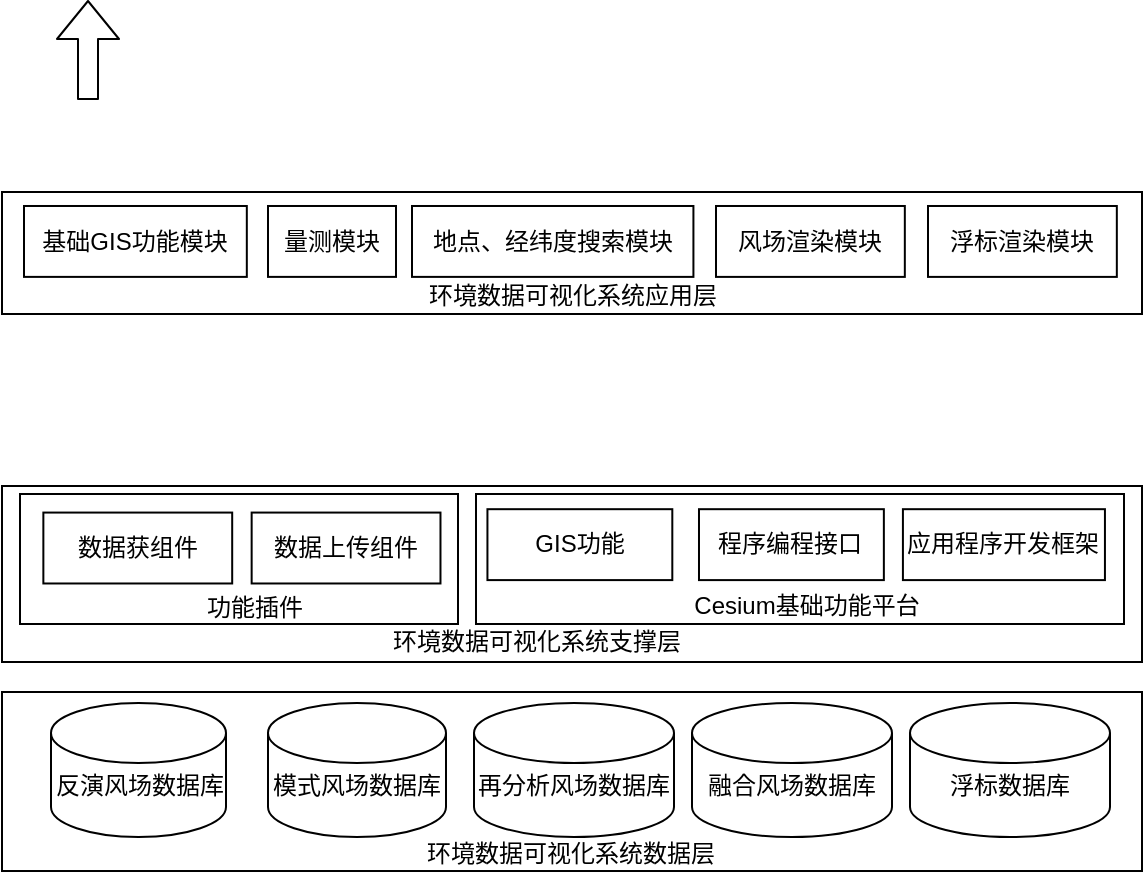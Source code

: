 <mxfile version="13.6.5" type="github">
  <diagram id="Kg9v2PKGdZfVGiz0Gp11" name="第 1 页">
    <mxGraphModel dx="890" dy="819" grid="0" gridSize="10" guides="1" tooltips="1" connect="1" arrows="1" fold="1" page="1" pageScale="1" pageWidth="827" pageHeight="1169" math="0" shadow="0">
      <root>
        <mxCell id="0" />
        <mxCell id="1" parent="0" />
        <mxCell id="a1iLULeqpFFVg6pSqvtH-14" value="" style="group" vertex="1" connectable="0" parent="1">
          <mxGeometry x="159" y="500" width="569" height="90.499" as="geometry" />
        </mxCell>
        <mxCell id="a1iLULeqpFFVg6pSqvtH-40" value="" style="group" vertex="1" connectable="0" parent="a1iLULeqpFFVg6pSqvtH-14">
          <mxGeometry width="570" height="90" as="geometry" />
        </mxCell>
        <mxCell id="a1iLULeqpFFVg6pSqvtH-6" value="" style="rounded=0;whiteSpace=wrap;html=1;" vertex="1" parent="a1iLULeqpFFVg6pSqvtH-40">
          <mxGeometry width="570" height="89.504" as="geometry" />
        </mxCell>
        <mxCell id="a1iLULeqpFFVg6pSqvtH-39" value="环境数据可视化系统数据层" style="text;html=1;align=center;verticalAlign=middle;resizable=0;points=[];autosize=1;" vertex="1" parent="a1iLULeqpFFVg6pSqvtH-40">
          <mxGeometry x="207.364" y="72.099" width="154" height="18" as="geometry" />
        </mxCell>
        <mxCell id="a1iLULeqpFFVg6pSqvtH-13" value="" style="group" vertex="1" connectable="0" parent="1">
          <mxGeometry x="183.5" y="505.5" width="529.5" height="67" as="geometry" />
        </mxCell>
        <mxCell id="a1iLULeqpFFVg6pSqvtH-7" value="&lt;br&gt;反演风场数据库" style="shape=cylinder2;whiteSpace=wrap;html=1;boundedLbl=1;backgroundOutline=1;size=15;" vertex="1" parent="a1iLULeqpFFVg6pSqvtH-13">
          <mxGeometry width="87.5" height="67" as="geometry" />
        </mxCell>
        <mxCell id="a1iLULeqpFFVg6pSqvtH-8" value="&lt;br&gt;模式风场数据库" style="shape=cylinder2;whiteSpace=wrap;html=1;boundedLbl=1;backgroundOutline=1;size=15;" vertex="1" parent="a1iLULeqpFFVg6pSqvtH-13">
          <mxGeometry x="108.5" width="89" height="67" as="geometry" />
        </mxCell>
        <mxCell id="a1iLULeqpFFVg6pSqvtH-9" value="&lt;br&gt;再分析风场数据库" style="shape=cylinder2;whiteSpace=wrap;html=1;boundedLbl=1;backgroundOutline=1;size=15;" vertex="1" parent="a1iLULeqpFFVg6pSqvtH-13">
          <mxGeometry x="211.5" width="100" height="67" as="geometry" />
        </mxCell>
        <mxCell id="a1iLULeqpFFVg6pSqvtH-11" value="&lt;br&gt;融合风场数据库" style="shape=cylinder2;whiteSpace=wrap;html=1;boundedLbl=1;backgroundOutline=1;size=15;" vertex="1" parent="a1iLULeqpFFVg6pSqvtH-13">
          <mxGeometry x="320.5" width="100" height="67" as="geometry" />
        </mxCell>
        <mxCell id="a1iLULeqpFFVg6pSqvtH-12" value="&lt;br&gt;浮标数据库" style="shape=cylinder2;whiteSpace=wrap;html=1;boundedLbl=1;backgroundOutline=1;size=15;" vertex="1" parent="a1iLULeqpFFVg6pSqvtH-13">
          <mxGeometry x="429.5" width="100" height="67" as="geometry" />
        </mxCell>
        <mxCell id="a1iLULeqpFFVg6pSqvtH-51" value="" style="group" vertex="1" connectable="0" parent="1">
          <mxGeometry x="159" y="397" width="570" height="88" as="geometry" />
        </mxCell>
        <mxCell id="a1iLULeqpFFVg6pSqvtH-1" value="" style="rounded=0;whiteSpace=wrap;html=1;" vertex="1" parent="a1iLULeqpFFVg6pSqvtH-51">
          <mxGeometry width="570" height="88" as="geometry" />
        </mxCell>
        <mxCell id="a1iLULeqpFFVg6pSqvtH-23" value="" style="group" vertex="1" connectable="0" parent="a1iLULeqpFFVg6pSqvtH-51">
          <mxGeometry x="237" y="4" width="324" height="65" as="geometry" />
        </mxCell>
        <mxCell id="a1iLULeqpFFVg6pSqvtH-15" value="" style="rounded=0;whiteSpace=wrap;html=1;" vertex="1" parent="a1iLULeqpFFVg6pSqvtH-23">
          <mxGeometry width="324" height="65" as="geometry" />
        </mxCell>
        <mxCell id="a1iLULeqpFFVg6pSqvtH-21" value="" style="group" vertex="1" connectable="0" parent="a1iLULeqpFFVg6pSqvtH-23">
          <mxGeometry x="5.718" y="7.597" width="308.753" height="35.455" as="geometry" />
        </mxCell>
        <mxCell id="a1iLULeqpFFVg6pSqvtH-16" value="GIS功能" style="rounded=0;whiteSpace=wrap;html=1;" vertex="1" parent="a1iLULeqpFFVg6pSqvtH-21">
          <mxGeometry width="92.435" height="35.455" as="geometry" />
        </mxCell>
        <mxCell id="a1iLULeqpFFVg6pSqvtH-19" value="应用程序开发框架" style="rounded=0;whiteSpace=wrap;html=1;" vertex="1" parent="a1iLULeqpFFVg6pSqvtH-21">
          <mxGeometry x="207.741" width="101.012" height="35.455" as="geometry" />
        </mxCell>
        <mxCell id="a1iLULeqpFFVg6pSqvtH-20" value="程序编程接口" style="rounded=0;whiteSpace=wrap;html=1;" vertex="1" parent="a1iLULeqpFFVg6pSqvtH-21">
          <mxGeometry x="105.776" width="92.435" height="35.455" as="geometry" />
        </mxCell>
        <mxCell id="a1iLULeqpFFVg6pSqvtH-22" value="Cesium基础功能平台" style="text;html=1;align=center;verticalAlign=middle;resizable=0;points=[];autosize=1;" vertex="1" parent="a1iLULeqpFFVg6pSqvtH-23">
          <mxGeometry x="103.394" y="47.273" width="123" height="18" as="geometry" />
        </mxCell>
        <mxCell id="a1iLULeqpFFVg6pSqvtH-41" value="" style="group" vertex="1" connectable="0" parent="a1iLULeqpFFVg6pSqvtH-51">
          <mxGeometry x="9" y="4" width="219" height="65" as="geometry" />
        </mxCell>
        <mxCell id="a1iLULeqpFFVg6pSqvtH-34" value="" style="rounded=0;whiteSpace=wrap;html=1;" vertex="1" parent="a1iLULeqpFFVg6pSqvtH-41">
          <mxGeometry width="219" height="65" as="geometry" />
        </mxCell>
        <mxCell id="a1iLULeqpFFVg6pSqvtH-36" value="数据获组件" style="rounded=0;whiteSpace=wrap;html=1;" vertex="1" parent="a1iLULeqpFFVg6pSqvtH-41">
          <mxGeometry x="11.68" y="9.287" width="94.413" height="35.455" as="geometry" />
        </mxCell>
        <mxCell id="a1iLULeqpFFVg6pSqvtH-37" value="数据上传组件" style="rounded=0;whiteSpace=wrap;html=1;" vertex="1" parent="a1iLULeqpFFVg6pSqvtH-41">
          <mxGeometry x="115.827" y="9.287" width="94.413" height="35.455" as="geometry" />
        </mxCell>
        <mxCell id="a1iLULeqpFFVg6pSqvtH-38" value="功能插件" style="text;html=1;align=center;verticalAlign=middle;resizable=0;points=[];autosize=1;" vertex="1" parent="a1iLULeqpFFVg6pSqvtH-41">
          <mxGeometry x="87.6" y="48.285" width="58" height="18" as="geometry" />
        </mxCell>
        <mxCell id="a1iLULeqpFFVg6pSqvtH-50" value="环境数据可视化系统支撑层" style="text;html=1;align=center;verticalAlign=middle;resizable=0;points=[];autosize=1;" vertex="1" parent="a1iLULeqpFFVg6pSqvtH-51">
          <mxGeometry x="190.254" y="68.999" width="154" height="18" as="geometry" />
        </mxCell>
        <mxCell id="a1iLULeqpFFVg6pSqvtH-61" value="" style="group" vertex="1" connectable="0" parent="1">
          <mxGeometry x="159" y="250" width="570" height="61" as="geometry" />
        </mxCell>
        <mxCell id="a1iLULeqpFFVg6pSqvtH-66" value="" style="group" vertex="1" connectable="0" parent="a1iLULeqpFFVg6pSqvtH-61">
          <mxGeometry width="570" height="61" as="geometry" />
        </mxCell>
        <mxCell id="a1iLULeqpFFVg6pSqvtH-52" value="" style="whiteSpace=wrap;html=1;" vertex="1" parent="a1iLULeqpFFVg6pSqvtH-66">
          <mxGeometry width="570" height="61" as="geometry" />
        </mxCell>
        <mxCell id="a1iLULeqpFFVg6pSqvtH-58" value="环境数据可视化系统应用层" style="text;html=1;align=center;verticalAlign=middle;resizable=0;points=[];autosize=1;" vertex="1" parent="a1iLULeqpFFVg6pSqvtH-66">
          <mxGeometry x="207.504" y="42.999" width="154" height="18" as="geometry" />
        </mxCell>
        <mxCell id="a1iLULeqpFFVg6pSqvtH-60" value="" style="group" vertex="1" connectable="0" parent="a1iLULeqpFFVg6pSqvtH-66">
          <mxGeometry x="19" y="6.995" width="538.413" height="35.455" as="geometry" />
        </mxCell>
        <mxCell id="a1iLULeqpFFVg6pSqvtH-53" value="基础GIS功能模块" style="rounded=0;whiteSpace=wrap;html=1;" vertex="1" parent="a1iLULeqpFFVg6pSqvtH-60">
          <mxGeometry x="-8" width="111.41" height="35.45" as="geometry" />
        </mxCell>
        <mxCell id="a1iLULeqpFFVg6pSqvtH-54" value="量测模块" style="rounded=0;whiteSpace=wrap;html=1;" vertex="1" parent="a1iLULeqpFFVg6pSqvtH-60">
          <mxGeometry x="114" y="0.002" width="64" height="35.45" as="geometry" />
        </mxCell>
        <mxCell id="a1iLULeqpFFVg6pSqvtH-55" value="地点、经纬度搜索模块" style="rounded=0;whiteSpace=wrap;html=1;" vertex="1" parent="a1iLULeqpFFVg6pSqvtH-60">
          <mxGeometry x="186" y="0.002" width="140.71" height="35.45" as="geometry" />
        </mxCell>
        <mxCell id="a1iLULeqpFFVg6pSqvtH-56" value="风场渲染模块" style="rounded=0;whiteSpace=wrap;html=1;" vertex="1" parent="a1iLULeqpFFVg6pSqvtH-60">
          <mxGeometry x="338" width="94.413" height="35.455" as="geometry" />
        </mxCell>
        <mxCell id="a1iLULeqpFFVg6pSqvtH-57" value="浮标渲染模块" style="rounded=0;whiteSpace=wrap;html=1;" vertex="1" parent="a1iLULeqpFFVg6pSqvtH-60">
          <mxGeometry x="444" width="94.413" height="35.455" as="geometry" />
        </mxCell>
        <mxCell id="a1iLULeqpFFVg6pSqvtH-65" value="" style="shape=flexArrow;endArrow=classic;html=1;" edge="1" parent="1">
          <mxGeometry width="50" height="50" relative="1" as="geometry">
            <mxPoint x="202" y="204" as="sourcePoint" />
            <mxPoint x="202" y="154" as="targetPoint" />
          </mxGeometry>
        </mxCell>
      </root>
    </mxGraphModel>
  </diagram>
</mxfile>
